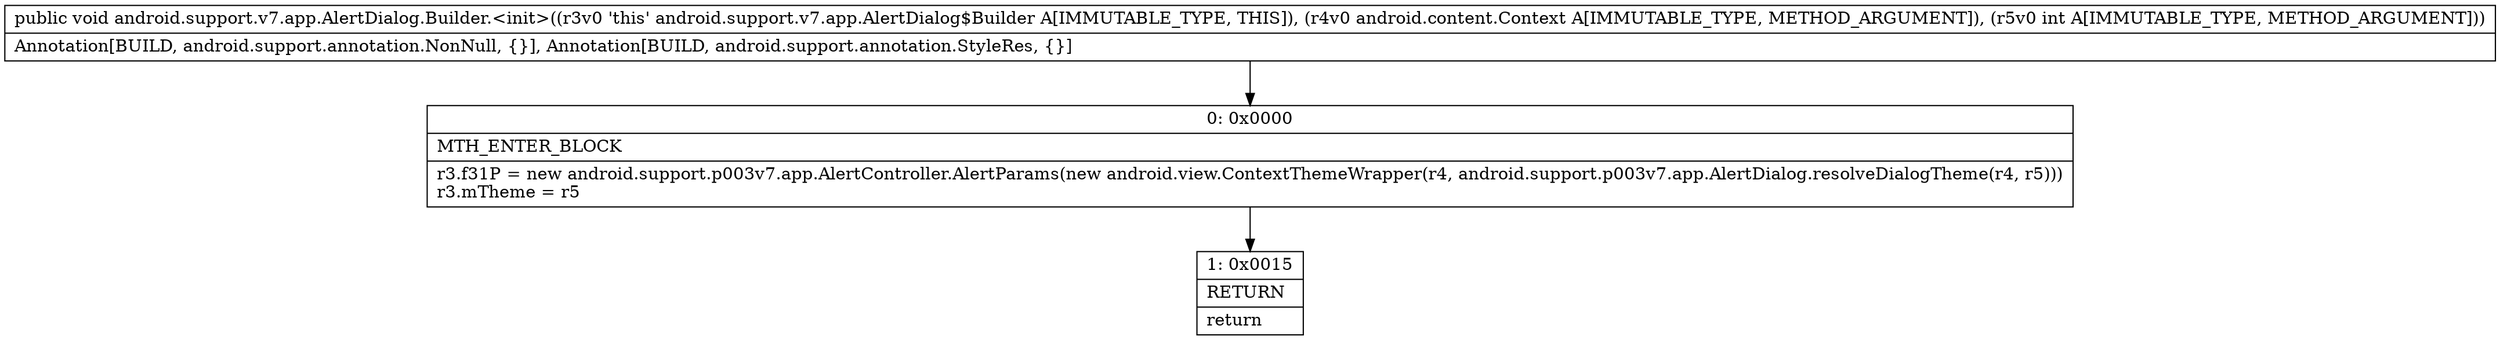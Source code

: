digraph "CFG forandroid.support.v7.app.AlertDialog.Builder.\<init\>(Landroid\/content\/Context;I)V" {
Node_0 [shape=record,label="{0\:\ 0x0000|MTH_ENTER_BLOCK\l|r3.f31P = new android.support.p003v7.app.AlertController.AlertParams(new android.view.ContextThemeWrapper(r4, android.support.p003v7.app.AlertDialog.resolveDialogTheme(r4, r5)))\lr3.mTheme = r5\l}"];
Node_1 [shape=record,label="{1\:\ 0x0015|RETURN\l|return\l}"];
MethodNode[shape=record,label="{public void android.support.v7.app.AlertDialog.Builder.\<init\>((r3v0 'this' android.support.v7.app.AlertDialog$Builder A[IMMUTABLE_TYPE, THIS]), (r4v0 android.content.Context A[IMMUTABLE_TYPE, METHOD_ARGUMENT]), (r5v0 int A[IMMUTABLE_TYPE, METHOD_ARGUMENT]))  | Annotation[BUILD, android.support.annotation.NonNull, \{\}], Annotation[BUILD, android.support.annotation.StyleRes, \{\}]\l}"];
MethodNode -> Node_0;
Node_0 -> Node_1;
}

